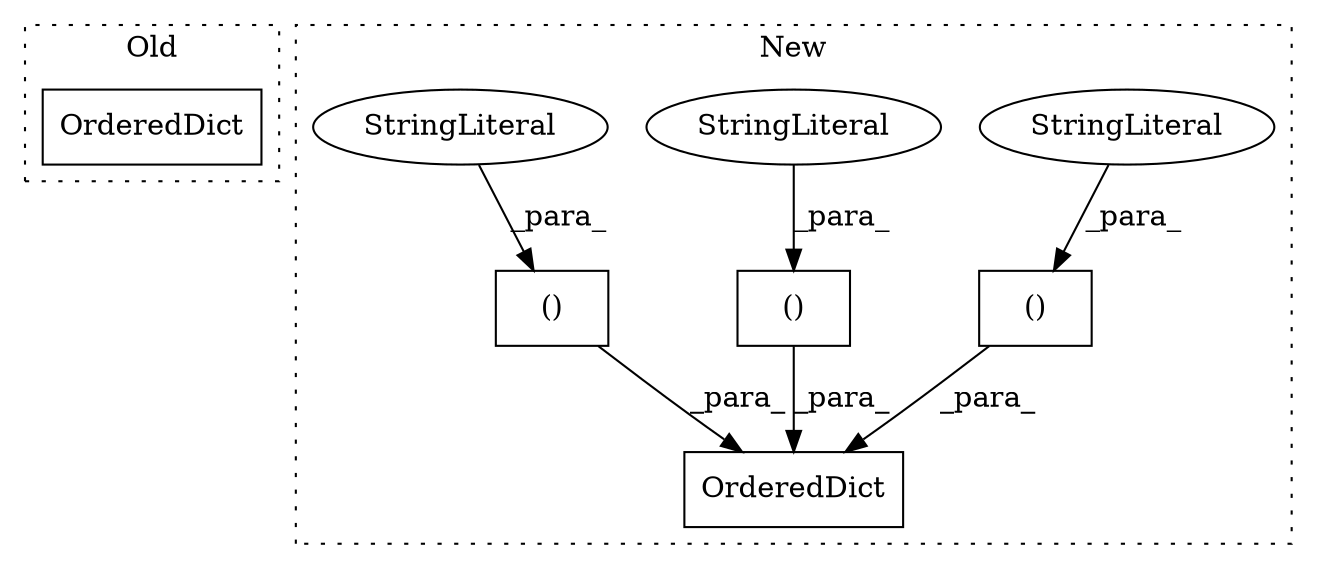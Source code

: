 digraph G {
subgraph cluster0 {
1 [label="OrderedDict" a="32" s="3974,3994" l="12,1" shape="box"];
label = "Old";
style="dotted";
}
subgraph cluster1 {
2 [label="OrderedDict" a="32" s="3898,4040" l="12,1" shape="box"];
3 [label="()" a="106" s="3925" l="38" shape="box"];
4 [label="StringLiteral" a="45" s="3925" l="6" shape="ellipse"];
5 [label="()" a="106" s="3970" l="33" shape="box"];
6 [label="StringLiteral" a="45" s="3970" l="6" shape="ellipse"];
7 [label="()" a="106" s="4010" l="28" shape="box"];
8 [label="StringLiteral" a="45" s="4010" l="6" shape="ellipse"];
label = "New";
style="dotted";
}
3 -> 2 [label="_para_"];
4 -> 3 [label="_para_"];
5 -> 2 [label="_para_"];
6 -> 5 [label="_para_"];
7 -> 2 [label="_para_"];
8 -> 7 [label="_para_"];
}